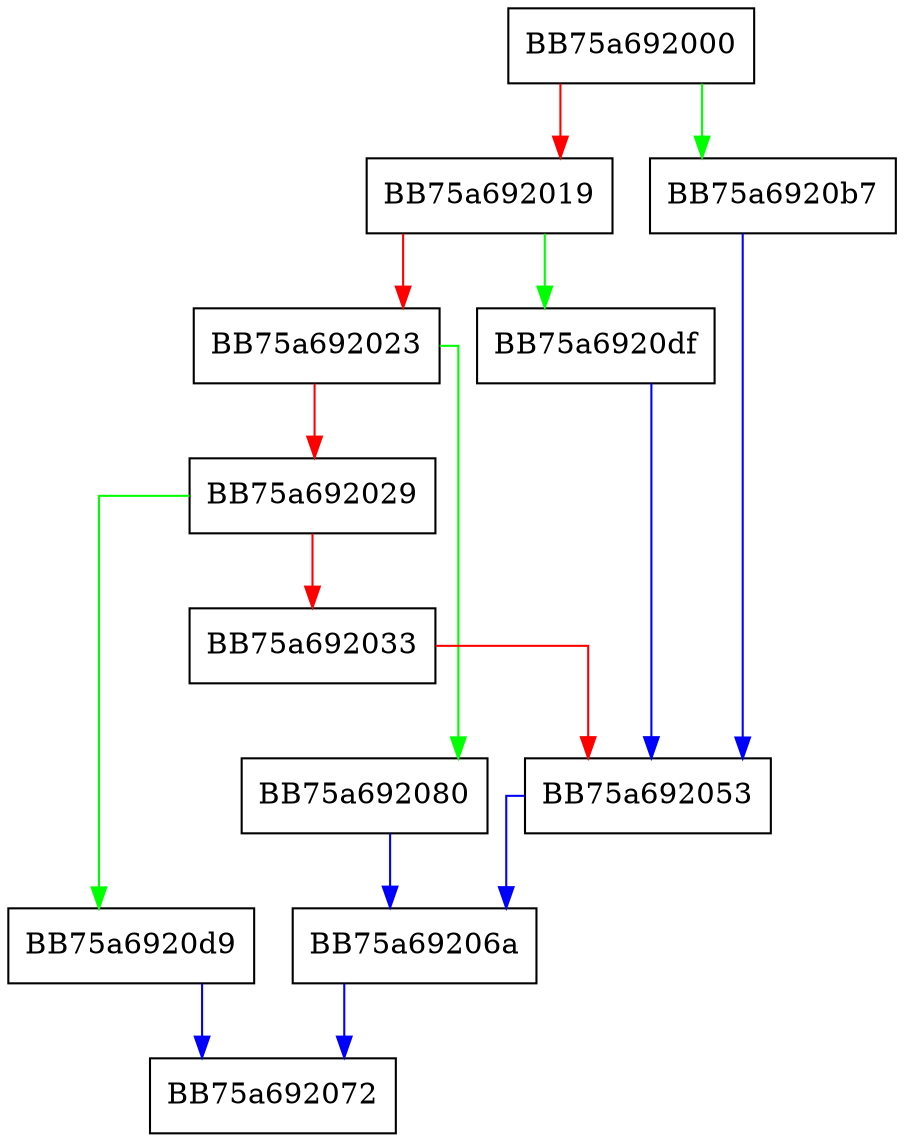 digraph GetQuery {
  node [shape="box"];
  graph [splines=ortho];
  BB75a692000 -> BB75a6920b7 [color="green"];
  BB75a692000 -> BB75a692019 [color="red"];
  BB75a692019 -> BB75a6920df [color="green"];
  BB75a692019 -> BB75a692023 [color="red"];
  BB75a692023 -> BB75a692080 [color="green"];
  BB75a692023 -> BB75a692029 [color="red"];
  BB75a692029 -> BB75a6920d9 [color="green"];
  BB75a692029 -> BB75a692033 [color="red"];
  BB75a692033 -> BB75a692053 [color="red"];
  BB75a692053 -> BB75a69206a [color="blue"];
  BB75a69206a -> BB75a692072 [color="blue"];
  BB75a692080 -> BB75a69206a [color="blue"];
  BB75a6920b7 -> BB75a692053 [color="blue"];
  BB75a6920d9 -> BB75a692072 [color="blue"];
  BB75a6920df -> BB75a692053 [color="blue"];
}